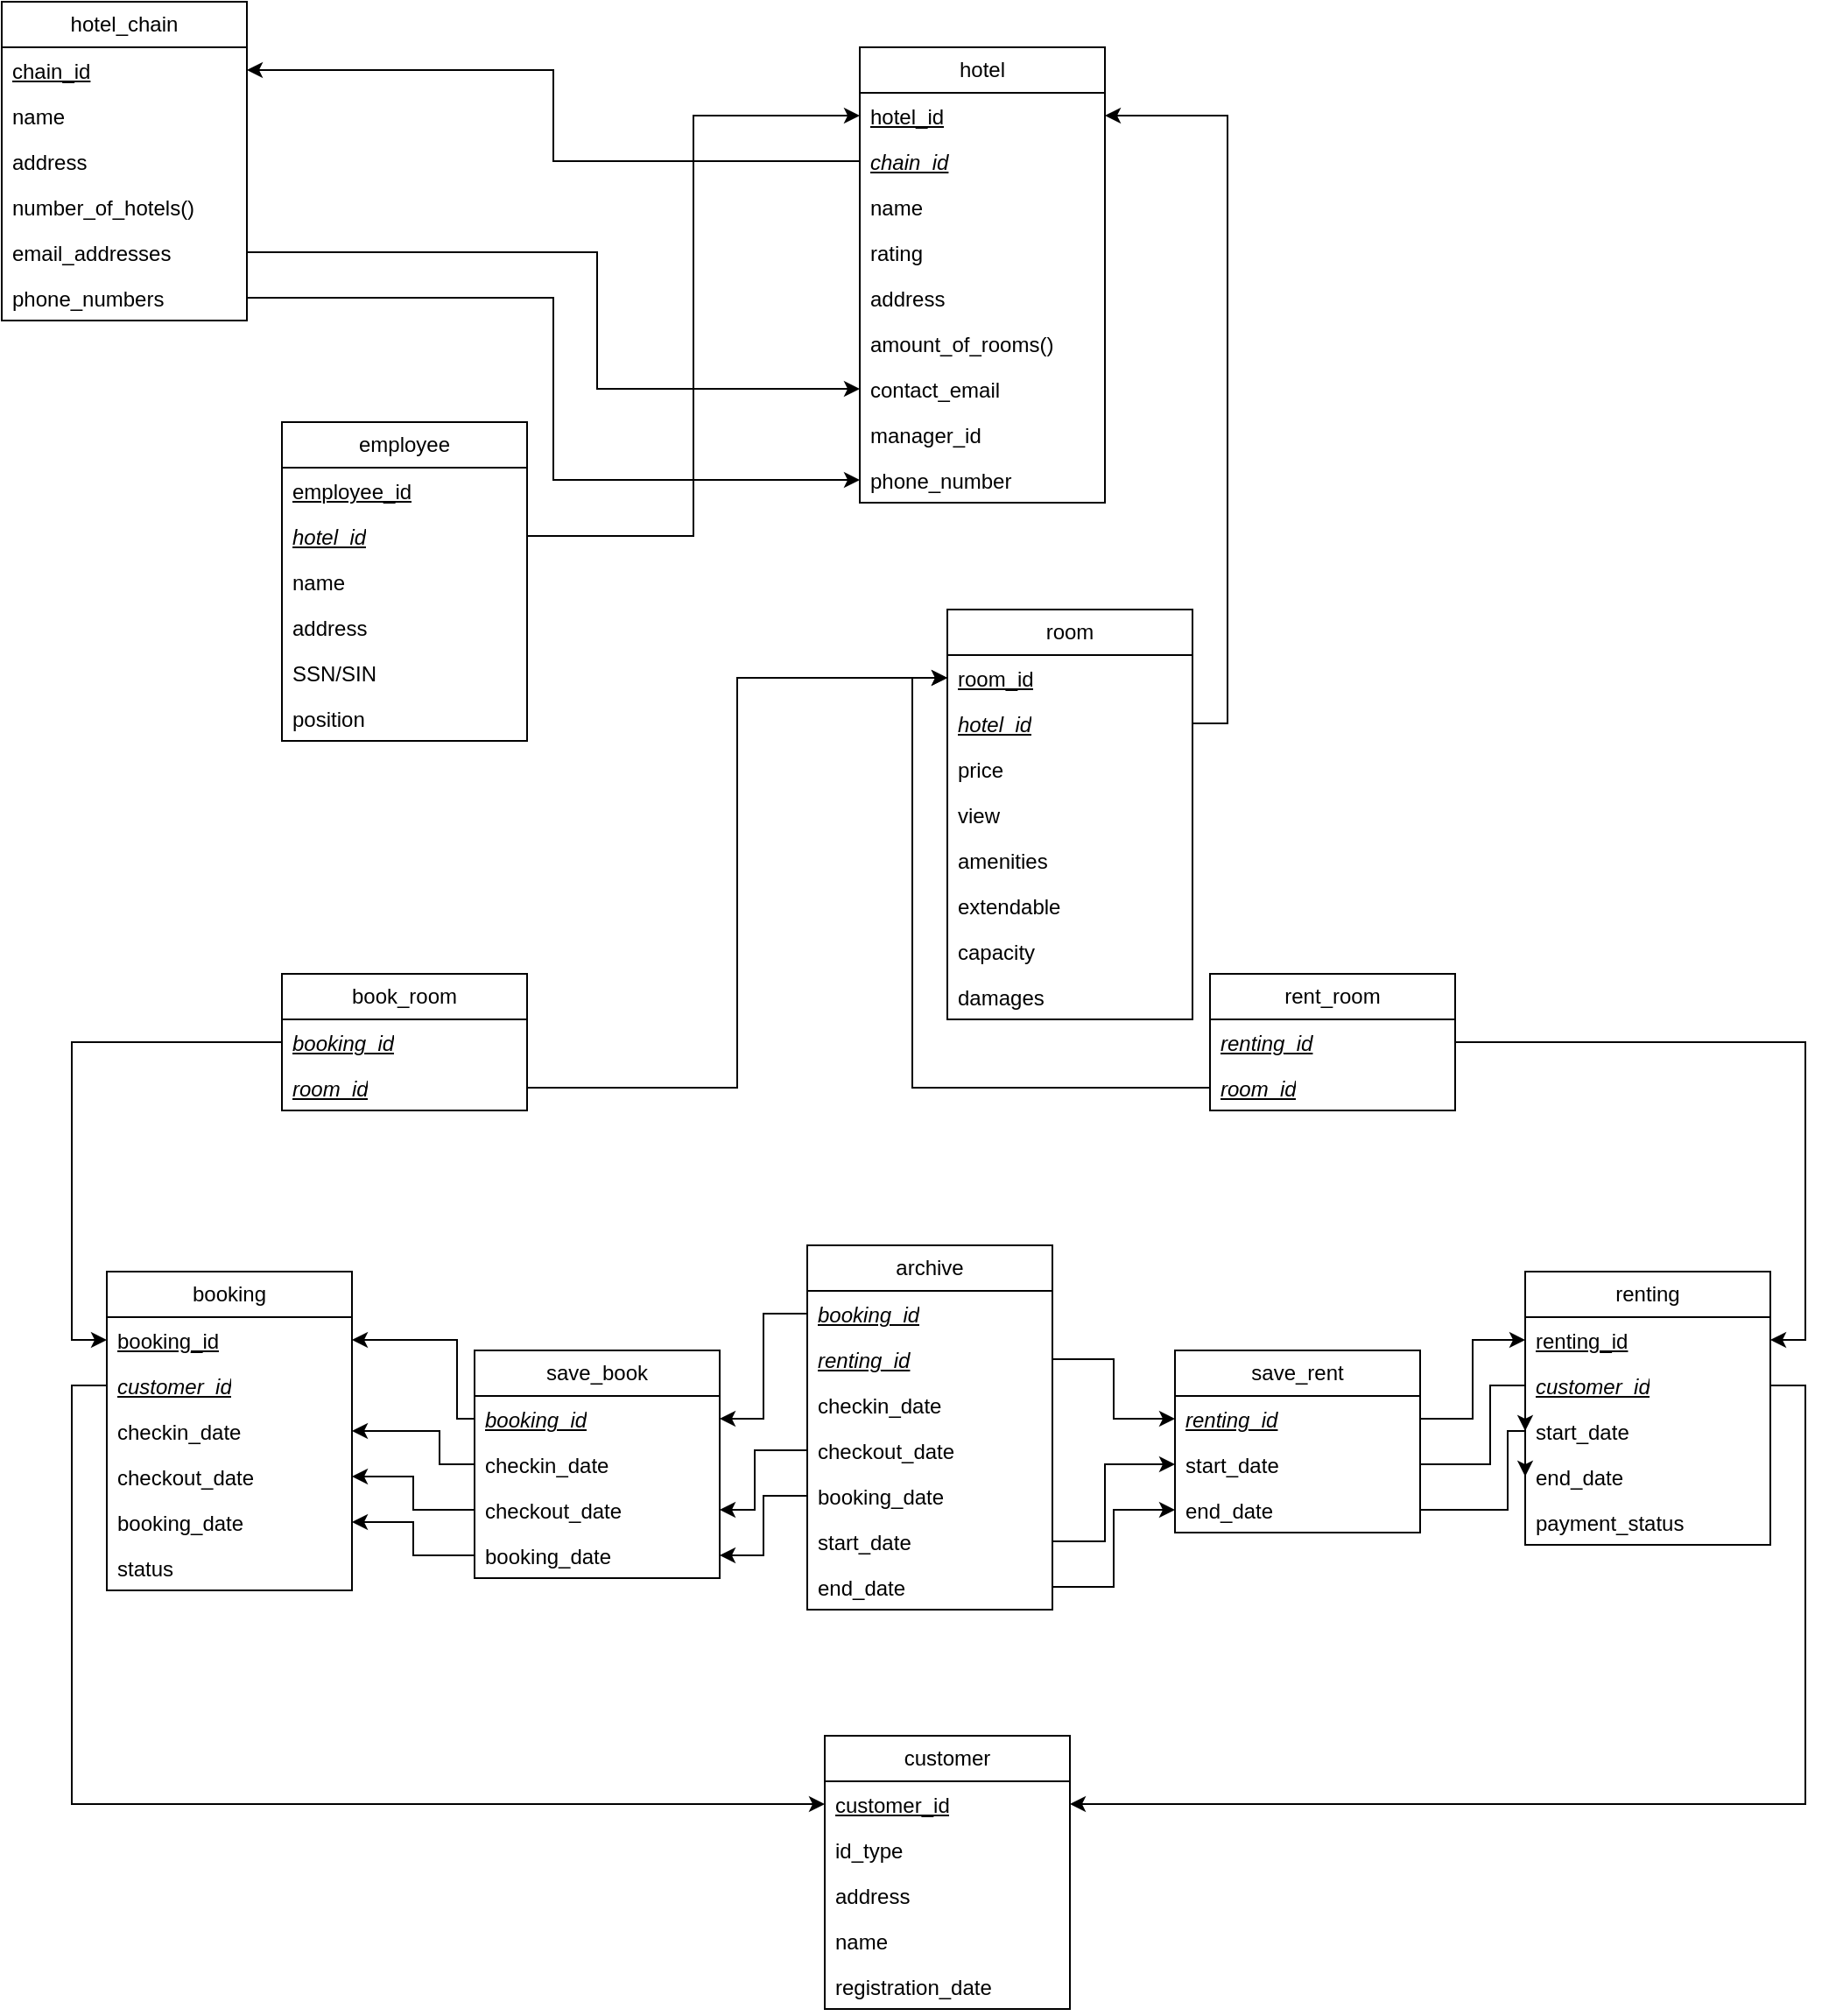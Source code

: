 <mxfile version="26.0.9">
  <diagram id="C5RBs43oDa-KdzZeNtuy" name="Page-1">
    <mxGraphModel dx="1434" dy="836" grid="1" gridSize="10" guides="1" tooltips="1" connect="1" arrows="1" fold="1" page="1" pageScale="1" pageWidth="827" pageHeight="1169" math="0" shadow="0">
      <root>
        <mxCell id="WIyWlLk6GJQsqaUBKTNV-0" />
        <mxCell id="WIyWlLk6GJQsqaUBKTNV-1" parent="WIyWlLk6GJQsqaUBKTNV-0" />
        <mxCell id="TKtBE2hmedhsCGGJbGc5-0" value="hotel_chain" style="swimlane;fontStyle=0;childLayout=stackLayout;horizontal=1;startSize=26;fillColor=none;horizontalStack=0;resizeParent=1;resizeParentMax=0;resizeLast=0;collapsible=1;marginBottom=0;whiteSpace=wrap;html=1;" parent="WIyWlLk6GJQsqaUBKTNV-1" vertex="1">
          <mxGeometry x="90" y="30" width="140" height="182" as="geometry" />
        </mxCell>
        <mxCell id="TKtBE2hmedhsCGGJbGc5-1" value="&lt;u&gt;chain_id&lt;/u&gt;" style="text;strokeColor=none;fillColor=none;align=left;verticalAlign=top;spacingLeft=4;spacingRight=4;overflow=hidden;rotatable=0;points=[[0,0.5],[1,0.5]];portConstraint=eastwest;whiteSpace=wrap;html=1;" parent="TKtBE2hmedhsCGGJbGc5-0" vertex="1">
          <mxGeometry y="26" width="140" height="26" as="geometry" />
        </mxCell>
        <mxCell id="TKtBE2hmedhsCGGJbGc5-108" value="name&lt;div&gt;&lt;br&gt;&lt;/div&gt;" style="text;strokeColor=none;fillColor=none;align=left;verticalAlign=top;spacingLeft=4;spacingRight=4;overflow=hidden;rotatable=0;points=[[0,0.5],[1,0.5]];portConstraint=eastwest;whiteSpace=wrap;html=1;" parent="TKtBE2hmedhsCGGJbGc5-0" vertex="1">
          <mxGeometry y="52" width="140" height="26" as="geometry" />
        </mxCell>
        <mxCell id="TKtBE2hmedhsCGGJbGc5-2" value="address" style="text;strokeColor=none;fillColor=none;align=left;verticalAlign=top;spacingLeft=4;spacingRight=4;overflow=hidden;rotatable=0;points=[[0,0.5],[1,0.5]];portConstraint=eastwest;whiteSpace=wrap;html=1;" parent="TKtBE2hmedhsCGGJbGc5-0" vertex="1">
          <mxGeometry y="78" width="140" height="26" as="geometry" />
        </mxCell>
        <mxCell id="TKtBE2hmedhsCGGJbGc5-3" value="number_of_hotels()" style="text;strokeColor=none;fillColor=none;align=left;verticalAlign=top;spacingLeft=4;spacingRight=4;overflow=hidden;rotatable=0;points=[[0,0.5],[1,0.5]];portConstraint=eastwest;whiteSpace=wrap;html=1;" parent="TKtBE2hmedhsCGGJbGc5-0" vertex="1">
          <mxGeometry y="104" width="140" height="26" as="geometry" />
        </mxCell>
        <mxCell id="TKtBE2hmedhsCGGJbGc5-4" value="email_addresses" style="text;strokeColor=none;fillColor=none;align=left;verticalAlign=top;spacingLeft=4;spacingRight=4;overflow=hidden;rotatable=0;points=[[0,0.5],[1,0.5]];portConstraint=eastwest;whiteSpace=wrap;html=1;" parent="TKtBE2hmedhsCGGJbGc5-0" vertex="1">
          <mxGeometry y="130" width="140" height="26" as="geometry" />
        </mxCell>
        <mxCell id="TKtBE2hmedhsCGGJbGc5-5" value="phone_numbers" style="text;strokeColor=none;fillColor=none;align=left;verticalAlign=top;spacingLeft=4;spacingRight=4;overflow=hidden;rotatable=0;points=[[0,0.5],[1,0.5]];portConstraint=eastwest;whiteSpace=wrap;html=1;" parent="TKtBE2hmedhsCGGJbGc5-0" vertex="1">
          <mxGeometry y="156" width="140" height="26" as="geometry" />
        </mxCell>
        <mxCell id="TKtBE2hmedhsCGGJbGc5-10" value="hotel" style="swimlane;fontStyle=0;childLayout=stackLayout;horizontal=1;startSize=26;fillColor=none;horizontalStack=0;resizeParent=1;resizeParentMax=0;resizeLast=0;collapsible=1;marginBottom=0;whiteSpace=wrap;html=1;" parent="WIyWlLk6GJQsqaUBKTNV-1" vertex="1">
          <mxGeometry x="580" y="56" width="140" height="260" as="geometry" />
        </mxCell>
        <mxCell id="TKtBE2hmedhsCGGJbGc5-11" value="&lt;u&gt;hotel_id&lt;/u&gt;" style="text;strokeColor=none;fillColor=none;align=left;verticalAlign=top;spacingLeft=4;spacingRight=4;overflow=hidden;rotatable=0;points=[[0,0.5],[1,0.5]];portConstraint=eastwest;whiteSpace=wrap;html=1;" parent="TKtBE2hmedhsCGGJbGc5-10" vertex="1">
          <mxGeometry y="26" width="140" height="26" as="geometry" />
        </mxCell>
        <mxCell id="d_OBysbFsnA1hWe8Sehc-2" value="&lt;u&gt;chain_id&lt;/u&gt;" style="text;strokeColor=none;fillColor=none;align=left;verticalAlign=top;spacingLeft=4;spacingRight=4;overflow=hidden;rotatable=0;points=[[0,0.5],[1,0.5]];portConstraint=eastwest;whiteSpace=wrap;html=1;fontStyle=2" parent="TKtBE2hmedhsCGGJbGc5-10" vertex="1">
          <mxGeometry y="52" width="140" height="26" as="geometry" />
        </mxCell>
        <mxCell id="TKtBE2hmedhsCGGJbGc5-12" value="name" style="text;strokeColor=none;fillColor=none;align=left;verticalAlign=top;spacingLeft=4;spacingRight=4;overflow=hidden;rotatable=0;points=[[0,0.5],[1,0.5]];portConstraint=eastwest;whiteSpace=wrap;html=1;" parent="TKtBE2hmedhsCGGJbGc5-10" vertex="1">
          <mxGeometry y="78" width="140" height="26" as="geometry" />
        </mxCell>
        <mxCell id="TKtBE2hmedhsCGGJbGc5-13" value="rating" style="text;strokeColor=none;fillColor=none;align=left;verticalAlign=top;spacingLeft=4;spacingRight=4;overflow=hidden;rotatable=0;points=[[0,0.5],[1,0.5]];portConstraint=eastwest;whiteSpace=wrap;html=1;" parent="TKtBE2hmedhsCGGJbGc5-10" vertex="1">
          <mxGeometry y="104" width="140" height="26" as="geometry" />
        </mxCell>
        <mxCell id="TKtBE2hmedhsCGGJbGc5-109" value="address" style="text;strokeColor=none;fillColor=none;align=left;verticalAlign=top;spacingLeft=4;spacingRight=4;overflow=hidden;rotatable=0;points=[[0,0.5],[1,0.5]];portConstraint=eastwest;whiteSpace=wrap;html=1;" parent="TKtBE2hmedhsCGGJbGc5-10" vertex="1">
          <mxGeometry y="130" width="140" height="26" as="geometry" />
        </mxCell>
        <mxCell id="TKtBE2hmedhsCGGJbGc5-110" value="amount_of_rooms()" style="text;strokeColor=none;fillColor=none;align=left;verticalAlign=top;spacingLeft=4;spacingRight=4;overflow=hidden;rotatable=0;points=[[0,0.5],[1,0.5]];portConstraint=eastwest;whiteSpace=wrap;html=1;" parent="TKtBE2hmedhsCGGJbGc5-10" vertex="1">
          <mxGeometry y="156" width="140" height="26" as="geometry" />
        </mxCell>
        <mxCell id="TKtBE2hmedhsCGGJbGc5-111" value="contact_email" style="text;strokeColor=none;fillColor=none;align=left;verticalAlign=top;spacingLeft=4;spacingRight=4;overflow=hidden;rotatable=0;points=[[0,0.5],[1,0.5]];portConstraint=eastwest;whiteSpace=wrap;html=1;" parent="TKtBE2hmedhsCGGJbGc5-10" vertex="1">
          <mxGeometry y="182" width="140" height="26" as="geometry" />
        </mxCell>
        <mxCell id="TKtBE2hmedhsCGGJbGc5-112" value="manager_id" style="text;strokeColor=none;fillColor=none;align=left;verticalAlign=top;spacingLeft=4;spacingRight=4;overflow=hidden;rotatable=0;points=[[0,0.5],[1,0.5]];portConstraint=eastwest;whiteSpace=wrap;html=1;" parent="TKtBE2hmedhsCGGJbGc5-10" vertex="1">
          <mxGeometry y="208" width="140" height="26" as="geometry" />
        </mxCell>
        <mxCell id="TKtBE2hmedhsCGGJbGc5-113" value="phone_number" style="text;strokeColor=none;fillColor=none;align=left;verticalAlign=top;spacingLeft=4;spacingRight=4;overflow=hidden;rotatable=0;points=[[0,0.5],[1,0.5]];portConstraint=eastwest;whiteSpace=wrap;html=1;" parent="TKtBE2hmedhsCGGJbGc5-10" vertex="1">
          <mxGeometry y="234" width="140" height="26" as="geometry" />
        </mxCell>
        <mxCell id="TKtBE2hmedhsCGGJbGc5-22" value="employee" style="swimlane;fontStyle=0;childLayout=stackLayout;horizontal=1;startSize=26;fillColor=none;horizontalStack=0;resizeParent=1;resizeParentMax=0;resizeLast=0;collapsible=1;marginBottom=0;whiteSpace=wrap;html=1;" parent="WIyWlLk6GJQsqaUBKTNV-1" vertex="1">
          <mxGeometry x="250" y="270" width="140" height="182" as="geometry" />
        </mxCell>
        <mxCell id="TKtBE2hmedhsCGGJbGc5-23" value="&lt;u&gt;employee_id&lt;/u&gt;" style="text;strokeColor=none;fillColor=none;align=left;verticalAlign=top;spacingLeft=4;spacingRight=4;overflow=hidden;rotatable=0;points=[[0,0.5],[1,0.5]];portConstraint=eastwest;whiteSpace=wrap;html=1;" parent="TKtBE2hmedhsCGGJbGc5-22" vertex="1">
          <mxGeometry y="26" width="140" height="26" as="geometry" />
        </mxCell>
        <mxCell id="d_OBysbFsnA1hWe8Sehc-0" value="&lt;u&gt;hotel_id&lt;/u&gt;" style="text;strokeColor=none;fillColor=none;align=left;verticalAlign=top;spacingLeft=4;spacingRight=4;overflow=hidden;rotatable=0;points=[[0,0.5],[1,0.5]];portConstraint=eastwest;whiteSpace=wrap;html=1;fontStyle=2" parent="TKtBE2hmedhsCGGJbGc5-22" vertex="1">
          <mxGeometry y="52" width="140" height="26" as="geometry" />
        </mxCell>
        <mxCell id="TKtBE2hmedhsCGGJbGc5-24" value="name" style="text;strokeColor=none;fillColor=none;align=left;verticalAlign=top;spacingLeft=4;spacingRight=4;overflow=hidden;rotatable=0;points=[[0,0.5],[1,0.5]];portConstraint=eastwest;whiteSpace=wrap;html=1;" parent="TKtBE2hmedhsCGGJbGc5-22" vertex="1">
          <mxGeometry y="78" width="140" height="26" as="geometry" />
        </mxCell>
        <mxCell id="TKtBE2hmedhsCGGJbGc5-25" value="address" style="text;strokeColor=none;fillColor=none;align=left;verticalAlign=top;spacingLeft=4;spacingRight=4;overflow=hidden;rotatable=0;points=[[0,0.5],[1,0.5]];portConstraint=eastwest;whiteSpace=wrap;html=1;" parent="TKtBE2hmedhsCGGJbGc5-22" vertex="1">
          <mxGeometry y="104" width="140" height="26" as="geometry" />
        </mxCell>
        <mxCell id="TKtBE2hmedhsCGGJbGc5-115" value="SSN/SIN" style="text;strokeColor=none;fillColor=none;align=left;verticalAlign=top;spacingLeft=4;spacingRight=4;overflow=hidden;rotatable=0;points=[[0,0.5],[1,0.5]];portConstraint=eastwest;whiteSpace=wrap;html=1;" parent="TKtBE2hmedhsCGGJbGc5-22" vertex="1">
          <mxGeometry y="130" width="140" height="26" as="geometry" />
        </mxCell>
        <mxCell id="TKtBE2hmedhsCGGJbGc5-116" value="position" style="text;strokeColor=none;fillColor=none;align=left;verticalAlign=top;spacingLeft=4;spacingRight=4;overflow=hidden;rotatable=0;points=[[0,0.5],[1,0.5]];portConstraint=eastwest;whiteSpace=wrap;html=1;" parent="TKtBE2hmedhsCGGJbGc5-22" vertex="1">
          <mxGeometry y="156" width="140" height="26" as="geometry" />
        </mxCell>
        <mxCell id="TKtBE2hmedhsCGGJbGc5-26" value="room" style="swimlane;fontStyle=0;childLayout=stackLayout;horizontal=1;startSize=26;fillColor=none;horizontalStack=0;resizeParent=1;resizeParentMax=0;resizeLast=0;collapsible=1;marginBottom=0;whiteSpace=wrap;html=1;" parent="WIyWlLk6GJQsqaUBKTNV-1" vertex="1">
          <mxGeometry x="630" y="377" width="140" height="234" as="geometry" />
        </mxCell>
        <mxCell id="TKtBE2hmedhsCGGJbGc5-27" value="&lt;u&gt;room_id&lt;/u&gt;" style="text;strokeColor=none;fillColor=none;align=left;verticalAlign=top;spacingLeft=4;spacingRight=4;overflow=hidden;rotatable=0;points=[[0,0.5],[1,0.5]];portConstraint=eastwest;whiteSpace=wrap;html=1;" parent="TKtBE2hmedhsCGGJbGc5-26" vertex="1">
          <mxGeometry y="26" width="140" height="26" as="geometry" />
        </mxCell>
        <mxCell id="d_OBysbFsnA1hWe8Sehc-8" value="&lt;u&gt;hotel_id&lt;/u&gt;" style="text;strokeColor=none;fillColor=none;align=left;verticalAlign=top;spacingLeft=4;spacingRight=4;overflow=hidden;rotatable=0;points=[[0,0.5],[1,0.5]];portConstraint=eastwest;whiteSpace=wrap;html=1;fontStyle=2" parent="TKtBE2hmedhsCGGJbGc5-26" vertex="1">
          <mxGeometry y="52" width="140" height="26" as="geometry" />
        </mxCell>
        <mxCell id="TKtBE2hmedhsCGGJbGc5-28" value="price" style="text;strokeColor=none;fillColor=none;align=left;verticalAlign=top;spacingLeft=4;spacingRight=4;overflow=hidden;rotatable=0;points=[[0,0.5],[1,0.5]];portConstraint=eastwest;whiteSpace=wrap;html=1;" parent="TKtBE2hmedhsCGGJbGc5-26" vertex="1">
          <mxGeometry y="78" width="140" height="26" as="geometry" />
        </mxCell>
        <mxCell id="TKtBE2hmedhsCGGJbGc5-29" value="view" style="text;strokeColor=none;fillColor=none;align=left;verticalAlign=top;spacingLeft=4;spacingRight=4;overflow=hidden;rotatable=0;points=[[0,0.5],[1,0.5]];portConstraint=eastwest;whiteSpace=wrap;html=1;" parent="TKtBE2hmedhsCGGJbGc5-26" vertex="1">
          <mxGeometry y="104" width="140" height="26" as="geometry" />
        </mxCell>
        <mxCell id="TKtBE2hmedhsCGGJbGc5-125" value="amenities" style="text;strokeColor=none;fillColor=none;align=left;verticalAlign=top;spacingLeft=4;spacingRight=4;overflow=hidden;rotatable=0;points=[[0,0.5],[1,0.5]];portConstraint=eastwest;whiteSpace=wrap;html=1;" parent="TKtBE2hmedhsCGGJbGc5-26" vertex="1">
          <mxGeometry y="130" width="140" height="26" as="geometry" />
        </mxCell>
        <mxCell id="TKtBE2hmedhsCGGJbGc5-126" value="extendable" style="text;strokeColor=none;fillColor=none;align=left;verticalAlign=top;spacingLeft=4;spacingRight=4;overflow=hidden;rotatable=0;points=[[0,0.5],[1,0.5]];portConstraint=eastwest;whiteSpace=wrap;html=1;" parent="TKtBE2hmedhsCGGJbGc5-26" vertex="1">
          <mxGeometry y="156" width="140" height="26" as="geometry" />
        </mxCell>
        <mxCell id="TKtBE2hmedhsCGGJbGc5-127" value="capacity" style="text;strokeColor=none;fillColor=none;align=left;verticalAlign=top;spacingLeft=4;spacingRight=4;overflow=hidden;rotatable=0;points=[[0,0.5],[1,0.5]];portConstraint=eastwest;whiteSpace=wrap;html=1;" parent="TKtBE2hmedhsCGGJbGc5-26" vertex="1">
          <mxGeometry y="182" width="140" height="26" as="geometry" />
        </mxCell>
        <mxCell id="TKtBE2hmedhsCGGJbGc5-128" value="damages" style="text;strokeColor=none;fillColor=none;align=left;verticalAlign=top;spacingLeft=4;spacingRight=4;overflow=hidden;rotatable=0;points=[[0,0.5],[1,0.5]];portConstraint=eastwest;whiteSpace=wrap;html=1;" parent="TKtBE2hmedhsCGGJbGc5-26" vertex="1">
          <mxGeometry y="208" width="140" height="26" as="geometry" />
        </mxCell>
        <mxCell id="TKtBE2hmedhsCGGJbGc5-38" value="customer" style="swimlane;fontStyle=0;childLayout=stackLayout;horizontal=1;startSize=26;fillColor=none;horizontalStack=0;resizeParent=1;resizeParentMax=0;resizeLast=0;collapsible=1;marginBottom=0;whiteSpace=wrap;html=1;" parent="WIyWlLk6GJQsqaUBKTNV-1" vertex="1">
          <mxGeometry x="560" y="1020" width="140" height="156" as="geometry" />
        </mxCell>
        <mxCell id="TKtBE2hmedhsCGGJbGc5-39" value="&lt;u&gt;customer_id&lt;/u&gt;" style="text;strokeColor=none;fillColor=none;align=left;verticalAlign=top;spacingLeft=4;spacingRight=4;overflow=hidden;rotatable=0;points=[[0,0.5],[1,0.5]];portConstraint=eastwest;whiteSpace=wrap;html=1;" parent="TKtBE2hmedhsCGGJbGc5-38" vertex="1">
          <mxGeometry y="26" width="140" height="26" as="geometry" />
        </mxCell>
        <mxCell id="TKtBE2hmedhsCGGJbGc5-135" value="id_type" style="text;strokeColor=none;fillColor=none;align=left;verticalAlign=top;spacingLeft=4;spacingRight=4;overflow=hidden;rotatable=0;points=[[0,0.5],[1,0.5]];portConstraint=eastwest;whiteSpace=wrap;html=1;" parent="TKtBE2hmedhsCGGJbGc5-38" vertex="1">
          <mxGeometry y="52" width="140" height="26" as="geometry" />
        </mxCell>
        <mxCell id="TKtBE2hmedhsCGGJbGc5-41" value="address" style="text;strokeColor=none;fillColor=none;align=left;verticalAlign=top;spacingLeft=4;spacingRight=4;overflow=hidden;rotatable=0;points=[[0,0.5],[1,0.5]];portConstraint=eastwest;whiteSpace=wrap;html=1;" parent="TKtBE2hmedhsCGGJbGc5-38" vertex="1">
          <mxGeometry y="78" width="140" height="26" as="geometry" />
        </mxCell>
        <mxCell id="TKtBE2hmedhsCGGJbGc5-40" value="name" style="text;strokeColor=none;fillColor=none;align=left;verticalAlign=top;spacingLeft=4;spacingRight=4;overflow=hidden;rotatable=0;points=[[0,0.5],[1,0.5]];portConstraint=eastwest;whiteSpace=wrap;html=1;" parent="TKtBE2hmedhsCGGJbGc5-38" vertex="1">
          <mxGeometry y="104" width="140" height="26" as="geometry" />
        </mxCell>
        <mxCell id="TKtBE2hmedhsCGGJbGc5-136" value="registration_date" style="text;strokeColor=none;fillColor=none;align=left;verticalAlign=top;spacingLeft=4;spacingRight=4;overflow=hidden;rotatable=0;points=[[0,0.5],[1,0.5]];portConstraint=eastwest;whiteSpace=wrap;html=1;" parent="TKtBE2hmedhsCGGJbGc5-38" vertex="1">
          <mxGeometry y="130" width="140" height="26" as="geometry" />
        </mxCell>
        <mxCell id="TKtBE2hmedhsCGGJbGc5-42" value="archive" style="swimlane;fontStyle=0;childLayout=stackLayout;horizontal=1;startSize=26;fillColor=none;horizontalStack=0;resizeParent=1;resizeParentMax=0;resizeLast=0;collapsible=1;marginBottom=0;whiteSpace=wrap;html=1;" parent="WIyWlLk6GJQsqaUBKTNV-1" vertex="1">
          <mxGeometry x="550" y="740" width="140" height="208" as="geometry" />
        </mxCell>
        <mxCell id="TKtBE2hmedhsCGGJbGc5-43" value="booking_id" style="text;strokeColor=none;fillColor=none;align=left;verticalAlign=top;spacingLeft=4;spacingRight=4;overflow=hidden;rotatable=0;points=[[0,0.5],[1,0.5]];portConstraint=eastwest;whiteSpace=wrap;html=1;fontStyle=6" parent="TKtBE2hmedhsCGGJbGc5-42" vertex="1">
          <mxGeometry y="26" width="140" height="26" as="geometry" />
        </mxCell>
        <mxCell id="TKtBE2hmedhsCGGJbGc5-44" value="renting_id" style="text;strokeColor=none;fillColor=none;align=left;verticalAlign=top;spacingLeft=4;spacingRight=4;overflow=hidden;rotatable=0;points=[[0,0.5],[1,0.5]];portConstraint=eastwest;whiteSpace=wrap;html=1;fontStyle=6" parent="TKtBE2hmedhsCGGJbGc5-42" vertex="1">
          <mxGeometry y="52" width="140" height="26" as="geometry" />
        </mxCell>
        <mxCell id="TKtBE2hmedhsCGGJbGc5-45" value="checkin_date" style="text;strokeColor=none;fillColor=none;align=left;verticalAlign=top;spacingLeft=4;spacingRight=4;overflow=hidden;rotatable=0;points=[[0,0.5],[1,0.5]];portConstraint=eastwest;whiteSpace=wrap;html=1;" parent="TKtBE2hmedhsCGGJbGc5-42" vertex="1">
          <mxGeometry y="78" width="140" height="26" as="geometry" />
        </mxCell>
        <mxCell id="TKtBE2hmedhsCGGJbGc5-163" value="checkout_date" style="text;strokeColor=none;fillColor=none;align=left;verticalAlign=top;spacingLeft=4;spacingRight=4;overflow=hidden;rotatable=0;points=[[0,0.5],[1,0.5]];portConstraint=eastwest;whiteSpace=wrap;html=1;" parent="TKtBE2hmedhsCGGJbGc5-42" vertex="1">
          <mxGeometry y="104" width="140" height="26" as="geometry" />
        </mxCell>
        <mxCell id="TKtBE2hmedhsCGGJbGc5-164" value="booking_date" style="text;strokeColor=none;fillColor=none;align=left;verticalAlign=top;spacingLeft=4;spacingRight=4;overflow=hidden;rotatable=0;points=[[0,0.5],[1,0.5]];portConstraint=eastwest;whiteSpace=wrap;html=1;" parent="TKtBE2hmedhsCGGJbGc5-42" vertex="1">
          <mxGeometry y="130" width="140" height="26" as="geometry" />
        </mxCell>
        <mxCell id="TKtBE2hmedhsCGGJbGc5-165" value="start_date" style="text;strokeColor=none;fillColor=none;align=left;verticalAlign=top;spacingLeft=4;spacingRight=4;overflow=hidden;rotatable=0;points=[[0,0.5],[1,0.5]];portConstraint=eastwest;whiteSpace=wrap;html=1;" parent="TKtBE2hmedhsCGGJbGc5-42" vertex="1">
          <mxGeometry y="156" width="140" height="26" as="geometry" />
        </mxCell>
        <mxCell id="TKtBE2hmedhsCGGJbGc5-166" value="end_date" style="text;strokeColor=none;fillColor=none;align=left;verticalAlign=top;spacingLeft=4;spacingRight=4;overflow=hidden;rotatable=0;points=[[0,0.5],[1,0.5]];portConstraint=eastwest;whiteSpace=wrap;html=1;" parent="TKtBE2hmedhsCGGJbGc5-42" vertex="1">
          <mxGeometry y="182" width="140" height="26" as="geometry" />
        </mxCell>
        <mxCell id="TKtBE2hmedhsCGGJbGc5-51" value="booking" style="swimlane;fontStyle=0;childLayout=stackLayout;horizontal=1;startSize=26;fillColor=none;horizontalStack=0;resizeParent=1;resizeParentMax=0;resizeLast=0;collapsible=1;marginBottom=0;whiteSpace=wrap;html=1;" parent="WIyWlLk6GJQsqaUBKTNV-1" vertex="1">
          <mxGeometry x="150" y="755" width="140" height="182" as="geometry" />
        </mxCell>
        <mxCell id="TKtBE2hmedhsCGGJbGc5-52" value="&lt;u&gt;booking_id&lt;/u&gt;" style="text;strokeColor=none;fillColor=none;align=left;verticalAlign=top;spacingLeft=4;spacingRight=4;overflow=hidden;rotatable=0;points=[[0,0.5],[1,0.5]];portConstraint=eastwest;whiteSpace=wrap;html=1;" parent="TKtBE2hmedhsCGGJbGc5-51" vertex="1">
          <mxGeometry y="26" width="140" height="26" as="geometry" />
        </mxCell>
        <mxCell id="d_OBysbFsnA1hWe8Sehc-15" value="&lt;u&gt;customer_id&lt;/u&gt;" style="text;strokeColor=none;fillColor=none;align=left;verticalAlign=top;spacingLeft=4;spacingRight=4;overflow=hidden;rotatable=0;points=[[0,0.5],[1,0.5]];portConstraint=eastwest;whiteSpace=wrap;html=1;fontStyle=2" parent="TKtBE2hmedhsCGGJbGc5-51" vertex="1">
          <mxGeometry y="52" width="140" height="26" as="geometry" />
        </mxCell>
        <mxCell id="TKtBE2hmedhsCGGJbGc5-55" value="&lt;div&gt;checkin_date&lt;/div&gt;" style="text;strokeColor=none;fillColor=none;align=left;verticalAlign=top;spacingLeft=4;spacingRight=4;overflow=hidden;rotatable=0;points=[[0,0.5],[1,0.5]];portConstraint=eastwest;whiteSpace=wrap;html=1;" parent="TKtBE2hmedhsCGGJbGc5-51" vertex="1">
          <mxGeometry y="78" width="140" height="26" as="geometry" />
        </mxCell>
        <mxCell id="TKtBE2hmedhsCGGJbGc5-130" value="&lt;div&gt;checkout_date&lt;/div&gt;" style="text;strokeColor=none;fillColor=none;align=left;verticalAlign=top;spacingLeft=4;spacingRight=4;overflow=hidden;rotatable=0;points=[[0,0.5],[1,0.5]];portConstraint=eastwest;whiteSpace=wrap;html=1;" parent="TKtBE2hmedhsCGGJbGc5-51" vertex="1">
          <mxGeometry y="104" width="140" height="26" as="geometry" />
        </mxCell>
        <mxCell id="TKtBE2hmedhsCGGJbGc5-131" value="&lt;div&gt;booking_date&lt;/div&gt;" style="text;strokeColor=none;fillColor=none;align=left;verticalAlign=top;spacingLeft=4;spacingRight=4;overflow=hidden;rotatable=0;points=[[0,0.5],[1,0.5]];portConstraint=eastwest;whiteSpace=wrap;html=1;" parent="TKtBE2hmedhsCGGJbGc5-51" vertex="1">
          <mxGeometry y="130" width="140" height="26" as="geometry" />
        </mxCell>
        <mxCell id="TKtBE2hmedhsCGGJbGc5-132" value="&lt;div&gt;status&lt;/div&gt;" style="text;strokeColor=none;fillColor=none;align=left;verticalAlign=top;spacingLeft=4;spacingRight=4;overflow=hidden;rotatable=0;points=[[0,0.5],[1,0.5]];portConstraint=eastwest;whiteSpace=wrap;html=1;" parent="TKtBE2hmedhsCGGJbGc5-51" vertex="1">
          <mxGeometry y="156" width="140" height="26" as="geometry" />
        </mxCell>
        <mxCell id="TKtBE2hmedhsCGGJbGc5-57" value="renting" style="swimlane;fontStyle=0;childLayout=stackLayout;horizontal=1;startSize=26;fillColor=none;horizontalStack=0;resizeParent=1;resizeParentMax=0;resizeLast=0;collapsible=1;marginBottom=0;whiteSpace=wrap;html=1;" parent="WIyWlLk6GJQsqaUBKTNV-1" vertex="1">
          <mxGeometry x="960" y="755" width="140" height="156" as="geometry" />
        </mxCell>
        <mxCell id="TKtBE2hmedhsCGGJbGc5-58" value="&lt;u&gt;renting_id&lt;/u&gt;" style="text;strokeColor=none;fillColor=none;align=left;verticalAlign=top;spacingLeft=4;spacingRight=4;overflow=hidden;rotatable=0;points=[[0,0.5],[1,0.5]];portConstraint=eastwest;whiteSpace=wrap;html=1;" parent="TKtBE2hmedhsCGGJbGc5-57" vertex="1">
          <mxGeometry y="26" width="140" height="26" as="geometry" />
        </mxCell>
        <mxCell id="d_OBysbFsnA1hWe8Sehc-12" value="&lt;u&gt;customer_id&lt;/u&gt;" style="text;strokeColor=none;fillColor=none;align=left;verticalAlign=top;spacingLeft=4;spacingRight=4;overflow=hidden;rotatable=0;points=[[0,0.5],[1,0.5]];portConstraint=eastwest;whiteSpace=wrap;html=1;fontStyle=2" parent="TKtBE2hmedhsCGGJbGc5-57" vertex="1">
          <mxGeometry y="52" width="140" height="26" as="geometry" />
        </mxCell>
        <mxCell id="TKtBE2hmedhsCGGJbGc5-61" value="&lt;div&gt;start_date&lt;/div&gt;" style="text;strokeColor=none;fillColor=none;align=left;verticalAlign=top;spacingLeft=4;spacingRight=4;overflow=hidden;rotatable=0;points=[[0,0.5],[1,0.5]];portConstraint=eastwest;whiteSpace=wrap;html=1;" parent="TKtBE2hmedhsCGGJbGc5-57" vertex="1">
          <mxGeometry y="78" width="140" height="26" as="geometry" />
        </mxCell>
        <mxCell id="TKtBE2hmedhsCGGJbGc5-133" value="&lt;div&gt;end_date&lt;/div&gt;" style="text;strokeColor=none;fillColor=none;align=left;verticalAlign=top;spacingLeft=4;spacingRight=4;overflow=hidden;rotatable=0;points=[[0,0.5],[1,0.5]];portConstraint=eastwest;whiteSpace=wrap;html=1;" parent="TKtBE2hmedhsCGGJbGc5-57" vertex="1">
          <mxGeometry y="104" width="140" height="26" as="geometry" />
        </mxCell>
        <mxCell id="TKtBE2hmedhsCGGJbGc5-134" value="&lt;div&gt;payment_status&lt;/div&gt;" style="text;strokeColor=none;fillColor=none;align=left;verticalAlign=top;spacingLeft=4;spacingRight=4;overflow=hidden;rotatable=0;points=[[0,0.5],[1,0.5]];portConstraint=eastwest;whiteSpace=wrap;html=1;" parent="TKtBE2hmedhsCGGJbGc5-57" vertex="1">
          <mxGeometry y="130" width="140" height="26" as="geometry" />
        </mxCell>
        <mxCell id="TKtBE2hmedhsCGGJbGc5-62" value="book_room" style="swimlane;fontStyle=0;childLayout=stackLayout;horizontal=1;startSize=26;fillColor=none;horizontalStack=0;resizeParent=1;resizeParentMax=0;resizeLast=0;collapsible=1;marginBottom=0;whiteSpace=wrap;html=1;" parent="WIyWlLk6GJQsqaUBKTNV-1" vertex="1">
          <mxGeometry x="250" y="585" width="140" height="78" as="geometry" />
        </mxCell>
        <mxCell id="TKtBE2hmedhsCGGJbGc5-63" value="&lt;u&gt;booking_id&lt;/u&gt;" style="text;strokeColor=none;fillColor=none;align=left;verticalAlign=top;spacingLeft=4;spacingRight=4;overflow=hidden;rotatable=0;points=[[0,0.5],[1,0.5]];portConstraint=eastwest;whiteSpace=wrap;html=1;fontStyle=2" parent="TKtBE2hmedhsCGGJbGc5-62" vertex="1">
          <mxGeometry y="26" width="140" height="26" as="geometry" />
        </mxCell>
        <mxCell id="TKtBE2hmedhsCGGJbGc5-64" value="&lt;u&gt;room_id&lt;/u&gt;" style="text;strokeColor=none;fillColor=none;align=left;verticalAlign=top;spacingLeft=4;spacingRight=4;overflow=hidden;rotatable=0;points=[[0,0.5],[1,0.5]];portConstraint=eastwest;whiteSpace=wrap;html=1;fontStyle=2" parent="TKtBE2hmedhsCGGJbGc5-62" vertex="1">
          <mxGeometry y="52" width="140" height="26" as="geometry" />
        </mxCell>
        <mxCell id="TKtBE2hmedhsCGGJbGc5-66" value="rent_room" style="swimlane;fontStyle=0;childLayout=stackLayout;horizontal=1;startSize=26;fillColor=none;horizontalStack=0;resizeParent=1;resizeParentMax=0;resizeLast=0;collapsible=1;marginBottom=0;whiteSpace=wrap;html=1;" parent="WIyWlLk6GJQsqaUBKTNV-1" vertex="1">
          <mxGeometry x="780" y="585" width="140" height="78" as="geometry" />
        </mxCell>
        <mxCell id="TKtBE2hmedhsCGGJbGc5-67" value="&lt;div&gt;&lt;u&gt;renting_id&lt;/u&gt;&lt;/div&gt;" style="text;strokeColor=none;fillColor=none;align=left;verticalAlign=top;spacingLeft=4;spacingRight=4;overflow=hidden;rotatable=0;points=[[0,0.5],[1,0.5]];portConstraint=eastwest;whiteSpace=wrap;html=1;fontStyle=2" parent="TKtBE2hmedhsCGGJbGc5-66" vertex="1">
          <mxGeometry y="26" width="140" height="26" as="geometry" />
        </mxCell>
        <mxCell id="TKtBE2hmedhsCGGJbGc5-68" value="&lt;u&gt;room_id&lt;/u&gt;" style="text;strokeColor=none;fillColor=none;align=left;verticalAlign=top;spacingLeft=4;spacingRight=4;overflow=hidden;rotatable=0;points=[[0,0.5],[1,0.5]];portConstraint=eastwest;whiteSpace=wrap;html=1;fontStyle=2" parent="TKtBE2hmedhsCGGJbGc5-66" vertex="1">
          <mxGeometry y="52" width="140" height="26" as="geometry" />
        </mxCell>
        <mxCell id="TKtBE2hmedhsCGGJbGc5-100" style="edgeStyle=orthogonalEdgeStyle;rounded=0;orthogonalLoop=1;jettySize=auto;html=1;exitX=0;exitY=0.5;exitDx=0;exitDy=0;entryX=0;entryY=0.5;entryDx=0;entryDy=0;" parent="WIyWlLk6GJQsqaUBKTNV-1" source="TKtBE2hmedhsCGGJbGc5-63" target="TKtBE2hmedhsCGGJbGc5-52" edge="1">
          <mxGeometry relative="1" as="geometry" />
        </mxCell>
        <mxCell id="TKtBE2hmedhsCGGJbGc5-101" style="edgeStyle=orthogonalEdgeStyle;rounded=0;orthogonalLoop=1;jettySize=auto;html=1;exitX=1;exitY=0.5;exitDx=0;exitDy=0;entryX=0;entryY=0.5;entryDx=0;entryDy=0;" parent="WIyWlLk6GJQsqaUBKTNV-1" source="TKtBE2hmedhsCGGJbGc5-64" target="TKtBE2hmedhsCGGJbGc5-27" edge="1">
          <mxGeometry relative="1" as="geometry" />
        </mxCell>
        <mxCell id="TKtBE2hmedhsCGGJbGc5-102" style="edgeStyle=orthogonalEdgeStyle;rounded=0;orthogonalLoop=1;jettySize=auto;html=1;exitX=0;exitY=0.5;exitDx=0;exitDy=0;entryX=0;entryY=0.5;entryDx=0;entryDy=0;" parent="WIyWlLk6GJQsqaUBKTNV-1" source="TKtBE2hmedhsCGGJbGc5-68" target="TKtBE2hmedhsCGGJbGc5-27" edge="1">
          <mxGeometry relative="1" as="geometry" />
        </mxCell>
        <mxCell id="TKtBE2hmedhsCGGJbGc5-107" style="edgeStyle=orthogonalEdgeStyle;rounded=0;orthogonalLoop=1;jettySize=auto;html=1;exitX=1;exitY=0.5;exitDx=0;exitDy=0;entryX=1;entryY=0.5;entryDx=0;entryDy=0;" parent="WIyWlLk6GJQsqaUBKTNV-1" source="TKtBE2hmedhsCGGJbGc5-67" target="TKtBE2hmedhsCGGJbGc5-58" edge="1">
          <mxGeometry relative="1" as="geometry" />
        </mxCell>
        <mxCell id="TKtBE2hmedhsCGGJbGc5-149" value="save_book" style="swimlane;fontStyle=0;childLayout=stackLayout;horizontal=1;startSize=26;fillColor=none;horizontalStack=0;resizeParent=1;resizeParentMax=0;resizeLast=0;collapsible=1;marginBottom=0;whiteSpace=wrap;html=1;" parent="WIyWlLk6GJQsqaUBKTNV-1" vertex="1">
          <mxGeometry x="360" y="800" width="140" height="130" as="geometry" />
        </mxCell>
        <mxCell id="TKtBE2hmedhsCGGJbGc5-150" value="booking_id" style="text;strokeColor=none;fillColor=none;align=left;verticalAlign=top;spacingLeft=4;spacingRight=4;overflow=hidden;rotatable=0;points=[[0,0.5],[1,0.5]];portConstraint=eastwest;whiteSpace=wrap;html=1;fontStyle=6" parent="TKtBE2hmedhsCGGJbGc5-149" vertex="1">
          <mxGeometry y="26" width="140" height="26" as="geometry" />
        </mxCell>
        <mxCell id="TKtBE2hmedhsCGGJbGc5-151" value="checkin_date" style="text;strokeColor=none;fillColor=none;align=left;verticalAlign=top;spacingLeft=4;spacingRight=4;overflow=hidden;rotatable=0;points=[[0,0.5],[1,0.5]];portConstraint=eastwest;whiteSpace=wrap;html=1;" parent="TKtBE2hmedhsCGGJbGc5-149" vertex="1">
          <mxGeometry y="52" width="140" height="26" as="geometry" />
        </mxCell>
        <mxCell id="TKtBE2hmedhsCGGJbGc5-152" value="checkout_date" style="text;strokeColor=none;fillColor=none;align=left;verticalAlign=top;spacingLeft=4;spacingRight=4;overflow=hidden;rotatable=0;points=[[0,0.5],[1,0.5]];portConstraint=eastwest;whiteSpace=wrap;html=1;" parent="TKtBE2hmedhsCGGJbGc5-149" vertex="1">
          <mxGeometry y="78" width="140" height="26" as="geometry" />
        </mxCell>
        <mxCell id="TKtBE2hmedhsCGGJbGc5-167" value="booking_date" style="text;strokeColor=none;fillColor=none;align=left;verticalAlign=top;spacingLeft=4;spacingRight=4;overflow=hidden;rotatable=0;points=[[0,0.5],[1,0.5]];portConstraint=eastwest;whiteSpace=wrap;html=1;" parent="TKtBE2hmedhsCGGJbGc5-149" vertex="1">
          <mxGeometry y="104" width="140" height="26" as="geometry" />
        </mxCell>
        <mxCell id="TKtBE2hmedhsCGGJbGc5-153" value="save_rent" style="swimlane;fontStyle=0;childLayout=stackLayout;horizontal=1;startSize=26;fillColor=none;horizontalStack=0;resizeParent=1;resizeParentMax=0;resizeLast=0;collapsible=1;marginBottom=0;whiteSpace=wrap;html=1;" parent="WIyWlLk6GJQsqaUBKTNV-1" vertex="1">
          <mxGeometry x="760" y="800" width="140" height="104" as="geometry" />
        </mxCell>
        <mxCell id="TKtBE2hmedhsCGGJbGc5-154" value="renting_id" style="text;strokeColor=none;fillColor=none;align=left;verticalAlign=top;spacingLeft=4;spacingRight=4;overflow=hidden;rotatable=0;points=[[0,0.5],[1,0.5]];portConstraint=eastwest;whiteSpace=wrap;html=1;fontStyle=6" parent="TKtBE2hmedhsCGGJbGc5-153" vertex="1">
          <mxGeometry y="26" width="140" height="26" as="geometry" />
        </mxCell>
        <mxCell id="TKtBE2hmedhsCGGJbGc5-155" value="start_date" style="text;strokeColor=none;fillColor=none;align=left;verticalAlign=top;spacingLeft=4;spacingRight=4;overflow=hidden;rotatable=0;points=[[0,0.5],[1,0.5]];portConstraint=eastwest;whiteSpace=wrap;html=1;" parent="TKtBE2hmedhsCGGJbGc5-153" vertex="1">
          <mxGeometry y="52" width="140" height="26" as="geometry" />
        </mxCell>
        <mxCell id="TKtBE2hmedhsCGGJbGc5-156" value="end_date" style="text;strokeColor=none;fillColor=none;align=left;verticalAlign=top;spacingLeft=4;spacingRight=4;overflow=hidden;rotatable=0;points=[[0,0.5],[1,0.5]];portConstraint=eastwest;whiteSpace=wrap;html=1;" parent="TKtBE2hmedhsCGGJbGc5-153" vertex="1">
          <mxGeometry y="78" width="140" height="26" as="geometry" />
        </mxCell>
        <mxCell id="TKtBE2hmedhsCGGJbGc5-169" style="edgeStyle=orthogonalEdgeStyle;rounded=0;orthogonalLoop=1;jettySize=auto;html=1;exitX=0;exitY=0.5;exitDx=0;exitDy=0;entryX=1;entryY=0.5;entryDx=0;entryDy=0;" parent="WIyWlLk6GJQsqaUBKTNV-1" source="TKtBE2hmedhsCGGJbGc5-150" target="TKtBE2hmedhsCGGJbGc5-52" edge="1">
          <mxGeometry relative="1" as="geometry">
            <Array as="points">
              <mxPoint x="350" y="839" />
              <mxPoint x="350" y="794" />
            </Array>
          </mxGeometry>
        </mxCell>
        <mxCell id="TKtBE2hmedhsCGGJbGc5-170" style="edgeStyle=orthogonalEdgeStyle;rounded=0;orthogonalLoop=1;jettySize=auto;html=1;exitX=0;exitY=0.5;exitDx=0;exitDy=0;entryX=1;entryY=0.5;entryDx=0;entryDy=0;" parent="WIyWlLk6GJQsqaUBKTNV-1" source="TKtBE2hmedhsCGGJbGc5-151" target="TKtBE2hmedhsCGGJbGc5-55" edge="1">
          <mxGeometry relative="1" as="geometry">
            <Array as="points">
              <mxPoint x="340" y="865" />
              <mxPoint x="340" y="846" />
            </Array>
            <mxPoint x="320" y="860" as="targetPoint" />
          </mxGeometry>
        </mxCell>
        <mxCell id="TKtBE2hmedhsCGGJbGc5-171" style="edgeStyle=orthogonalEdgeStyle;rounded=0;orthogonalLoop=1;jettySize=auto;html=1;exitX=0;exitY=0.5;exitDx=0;exitDy=0;entryX=1;entryY=0.5;entryDx=0;entryDy=0;" parent="WIyWlLk6GJQsqaUBKTNV-1" source="TKtBE2hmedhsCGGJbGc5-152" target="TKtBE2hmedhsCGGJbGc5-130" edge="1">
          <mxGeometry relative="1" as="geometry" />
        </mxCell>
        <mxCell id="Xz_iBQL5x4m6l3tIq6zN-0" style="edgeStyle=orthogonalEdgeStyle;rounded=0;orthogonalLoop=1;jettySize=auto;html=1;exitX=0;exitY=0.5;exitDx=0;exitDy=0;entryX=1;entryY=0.5;entryDx=0;entryDy=0;" parent="WIyWlLk6GJQsqaUBKTNV-1" source="TKtBE2hmedhsCGGJbGc5-43" target="TKtBE2hmedhsCGGJbGc5-150" edge="1">
          <mxGeometry relative="1" as="geometry" />
        </mxCell>
        <mxCell id="Xz_iBQL5x4m6l3tIq6zN-1" style="edgeStyle=orthogonalEdgeStyle;rounded=0;orthogonalLoop=1;jettySize=auto;html=1;exitX=1;exitY=0.5;exitDx=0;exitDy=0;entryX=0;entryY=0.5;entryDx=0;entryDy=0;" parent="WIyWlLk6GJQsqaUBKTNV-1" source="TKtBE2hmedhsCGGJbGc5-44" target="TKtBE2hmedhsCGGJbGc5-154" edge="1">
          <mxGeometry relative="1" as="geometry" />
        </mxCell>
        <mxCell id="Xz_iBQL5x4m6l3tIq6zN-3" style="edgeStyle=orthogonalEdgeStyle;rounded=0;orthogonalLoop=1;jettySize=auto;html=1;exitX=1;exitY=0.5;exitDx=0;exitDy=0;entryX=0;entryY=0.5;entryDx=0;entryDy=0;" parent="WIyWlLk6GJQsqaUBKTNV-1" source="TKtBE2hmedhsCGGJbGc5-166" target="TKtBE2hmedhsCGGJbGc5-156" edge="1">
          <mxGeometry relative="1" as="geometry" />
        </mxCell>
        <mxCell id="Xz_iBQL5x4m6l3tIq6zN-4" style="edgeStyle=orthogonalEdgeStyle;rounded=0;orthogonalLoop=1;jettySize=auto;html=1;exitX=1;exitY=0.5;exitDx=0;exitDy=0;entryX=0;entryY=0.5;entryDx=0;entryDy=0;" parent="WIyWlLk6GJQsqaUBKTNV-1" source="TKtBE2hmedhsCGGJbGc5-165" target="TKtBE2hmedhsCGGJbGc5-155" edge="1">
          <mxGeometry relative="1" as="geometry">
            <Array as="points">
              <mxPoint x="720" y="909" />
              <mxPoint x="720" y="865" />
            </Array>
          </mxGeometry>
        </mxCell>
        <mxCell id="Xz_iBQL5x4m6l3tIq6zN-5" style="edgeStyle=orthogonalEdgeStyle;rounded=0;orthogonalLoop=1;jettySize=auto;html=1;exitX=0;exitY=0.5;exitDx=0;exitDy=0;entryX=1;entryY=0.5;entryDx=0;entryDy=0;" parent="WIyWlLk6GJQsqaUBKTNV-1" source="TKtBE2hmedhsCGGJbGc5-164" target="TKtBE2hmedhsCGGJbGc5-167" edge="1">
          <mxGeometry relative="1" as="geometry" />
        </mxCell>
        <mxCell id="Xz_iBQL5x4m6l3tIq6zN-6" style="edgeStyle=orthogonalEdgeStyle;rounded=0;orthogonalLoop=1;jettySize=auto;html=1;exitX=0;exitY=0.5;exitDx=0;exitDy=0;entryX=1;entryY=0.5;entryDx=0;entryDy=0;" parent="WIyWlLk6GJQsqaUBKTNV-1" source="TKtBE2hmedhsCGGJbGc5-163" target="TKtBE2hmedhsCGGJbGc5-152" edge="1">
          <mxGeometry relative="1" as="geometry">
            <Array as="points">
              <mxPoint x="520" y="857" />
              <mxPoint x="520" y="891" />
            </Array>
          </mxGeometry>
        </mxCell>
        <mxCell id="Xz_iBQL5x4m6l3tIq6zN-7" style="edgeStyle=orthogonalEdgeStyle;rounded=0;orthogonalLoop=1;jettySize=auto;html=1;exitX=1;exitY=0.5;exitDx=0;exitDy=0;entryX=0;entryY=0.5;entryDx=0;entryDy=0;" parent="WIyWlLk6GJQsqaUBKTNV-1" source="TKtBE2hmedhsCGGJbGc5-154" target="TKtBE2hmedhsCGGJbGc5-58" edge="1">
          <mxGeometry relative="1" as="geometry" />
        </mxCell>
        <mxCell id="Xz_iBQL5x4m6l3tIq6zN-8" style="edgeStyle=orthogonalEdgeStyle;rounded=0;orthogonalLoop=1;jettySize=auto;html=1;exitX=1;exitY=0.5;exitDx=0;exitDy=0;entryX=0;entryY=0.5;entryDx=0;entryDy=0;" parent="WIyWlLk6GJQsqaUBKTNV-1" source="TKtBE2hmedhsCGGJbGc5-155" target="TKtBE2hmedhsCGGJbGc5-61" edge="1">
          <mxGeometry relative="1" as="geometry">
            <Array as="points">
              <mxPoint x="940" y="865" />
              <mxPoint x="940" y="820" />
            </Array>
          </mxGeometry>
        </mxCell>
        <mxCell id="Xz_iBQL5x4m6l3tIq6zN-9" style="edgeStyle=orthogonalEdgeStyle;rounded=0;orthogonalLoop=1;jettySize=auto;html=1;exitX=1;exitY=0.5;exitDx=0;exitDy=0;entryX=0;entryY=0.5;entryDx=0;entryDy=0;" parent="WIyWlLk6GJQsqaUBKTNV-1" source="TKtBE2hmedhsCGGJbGc5-156" target="TKtBE2hmedhsCGGJbGc5-133" edge="1">
          <mxGeometry relative="1" as="geometry">
            <Array as="points">
              <mxPoint x="950" y="891" />
              <mxPoint x="950" y="846" />
            </Array>
          </mxGeometry>
        </mxCell>
        <mxCell id="d_OBysbFsnA1hWe8Sehc-3" style="edgeStyle=orthogonalEdgeStyle;rounded=0;orthogonalLoop=1;jettySize=auto;html=1;exitX=1;exitY=0.5;exitDx=0;exitDy=0;entryX=0;entryY=0.5;entryDx=0;entryDy=0;" parent="WIyWlLk6GJQsqaUBKTNV-1" source="d_OBysbFsnA1hWe8Sehc-0" target="TKtBE2hmedhsCGGJbGc5-11" edge="1">
          <mxGeometry relative="1" as="geometry" />
        </mxCell>
        <mxCell id="d_OBysbFsnA1hWe8Sehc-5" style="edgeStyle=orthogonalEdgeStyle;rounded=0;orthogonalLoop=1;jettySize=auto;html=1;exitX=0;exitY=0.5;exitDx=0;exitDy=0;entryX=1;entryY=0.5;entryDx=0;entryDy=0;" parent="WIyWlLk6GJQsqaUBKTNV-1" source="d_OBysbFsnA1hWe8Sehc-2" target="TKtBE2hmedhsCGGJbGc5-1" edge="1">
          <mxGeometry relative="1" as="geometry" />
        </mxCell>
        <mxCell id="d_OBysbFsnA1hWe8Sehc-9" style="edgeStyle=orthogonalEdgeStyle;rounded=0;orthogonalLoop=1;jettySize=auto;html=1;exitX=1;exitY=0.5;exitDx=0;exitDy=0;entryX=1;entryY=0.5;entryDx=0;entryDy=0;" parent="WIyWlLk6GJQsqaUBKTNV-1" source="d_OBysbFsnA1hWe8Sehc-8" target="TKtBE2hmedhsCGGJbGc5-11" edge="1">
          <mxGeometry relative="1" as="geometry" />
        </mxCell>
        <mxCell id="d_OBysbFsnA1hWe8Sehc-10" style="edgeStyle=orthogonalEdgeStyle;rounded=0;orthogonalLoop=1;jettySize=auto;html=1;exitX=1;exitY=0.5;exitDx=0;exitDy=0;entryX=0;entryY=0.5;entryDx=0;entryDy=0;" parent="WIyWlLk6GJQsqaUBKTNV-1" source="TKtBE2hmedhsCGGJbGc5-5" target="TKtBE2hmedhsCGGJbGc5-113" edge="1">
          <mxGeometry relative="1" as="geometry" />
        </mxCell>
        <mxCell id="d_OBysbFsnA1hWe8Sehc-11" style="edgeStyle=orthogonalEdgeStyle;rounded=0;orthogonalLoop=1;jettySize=auto;html=1;exitX=1;exitY=0.5;exitDx=0;exitDy=0;entryX=0;entryY=0.5;entryDx=0;entryDy=0;" parent="WIyWlLk6GJQsqaUBKTNV-1" source="TKtBE2hmedhsCGGJbGc5-4" target="TKtBE2hmedhsCGGJbGc5-111" edge="1">
          <mxGeometry relative="1" as="geometry">
            <Array as="points">
              <mxPoint x="430" y="173" />
              <mxPoint x="430" y="251" />
            </Array>
          </mxGeometry>
        </mxCell>
        <mxCell id="d_OBysbFsnA1hWe8Sehc-14" style="edgeStyle=orthogonalEdgeStyle;rounded=0;orthogonalLoop=1;jettySize=auto;html=1;exitX=1;exitY=0.5;exitDx=0;exitDy=0;entryX=1;entryY=0.5;entryDx=0;entryDy=0;" parent="WIyWlLk6GJQsqaUBKTNV-1" source="d_OBysbFsnA1hWe8Sehc-12" target="TKtBE2hmedhsCGGJbGc5-39" edge="1">
          <mxGeometry relative="1" as="geometry" />
        </mxCell>
        <mxCell id="d_OBysbFsnA1hWe8Sehc-16" style="edgeStyle=orthogonalEdgeStyle;rounded=0;orthogonalLoop=1;jettySize=auto;html=1;exitX=0;exitY=0.5;exitDx=0;exitDy=0;entryX=0;entryY=0.5;entryDx=0;entryDy=0;" parent="WIyWlLk6GJQsqaUBKTNV-1" source="d_OBysbFsnA1hWe8Sehc-15" target="TKtBE2hmedhsCGGJbGc5-39" edge="1">
          <mxGeometry relative="1" as="geometry" />
        </mxCell>
        <mxCell id="d_OBysbFsnA1hWe8Sehc-17" style="edgeStyle=orthogonalEdgeStyle;rounded=0;orthogonalLoop=1;jettySize=auto;html=1;exitX=0;exitY=0.5;exitDx=0;exitDy=0;entryX=1;entryY=0.5;entryDx=0;entryDy=0;" parent="WIyWlLk6GJQsqaUBKTNV-1" source="TKtBE2hmedhsCGGJbGc5-167" target="TKtBE2hmedhsCGGJbGc5-131" edge="1">
          <mxGeometry relative="1" as="geometry" />
        </mxCell>
      </root>
    </mxGraphModel>
  </diagram>
</mxfile>

